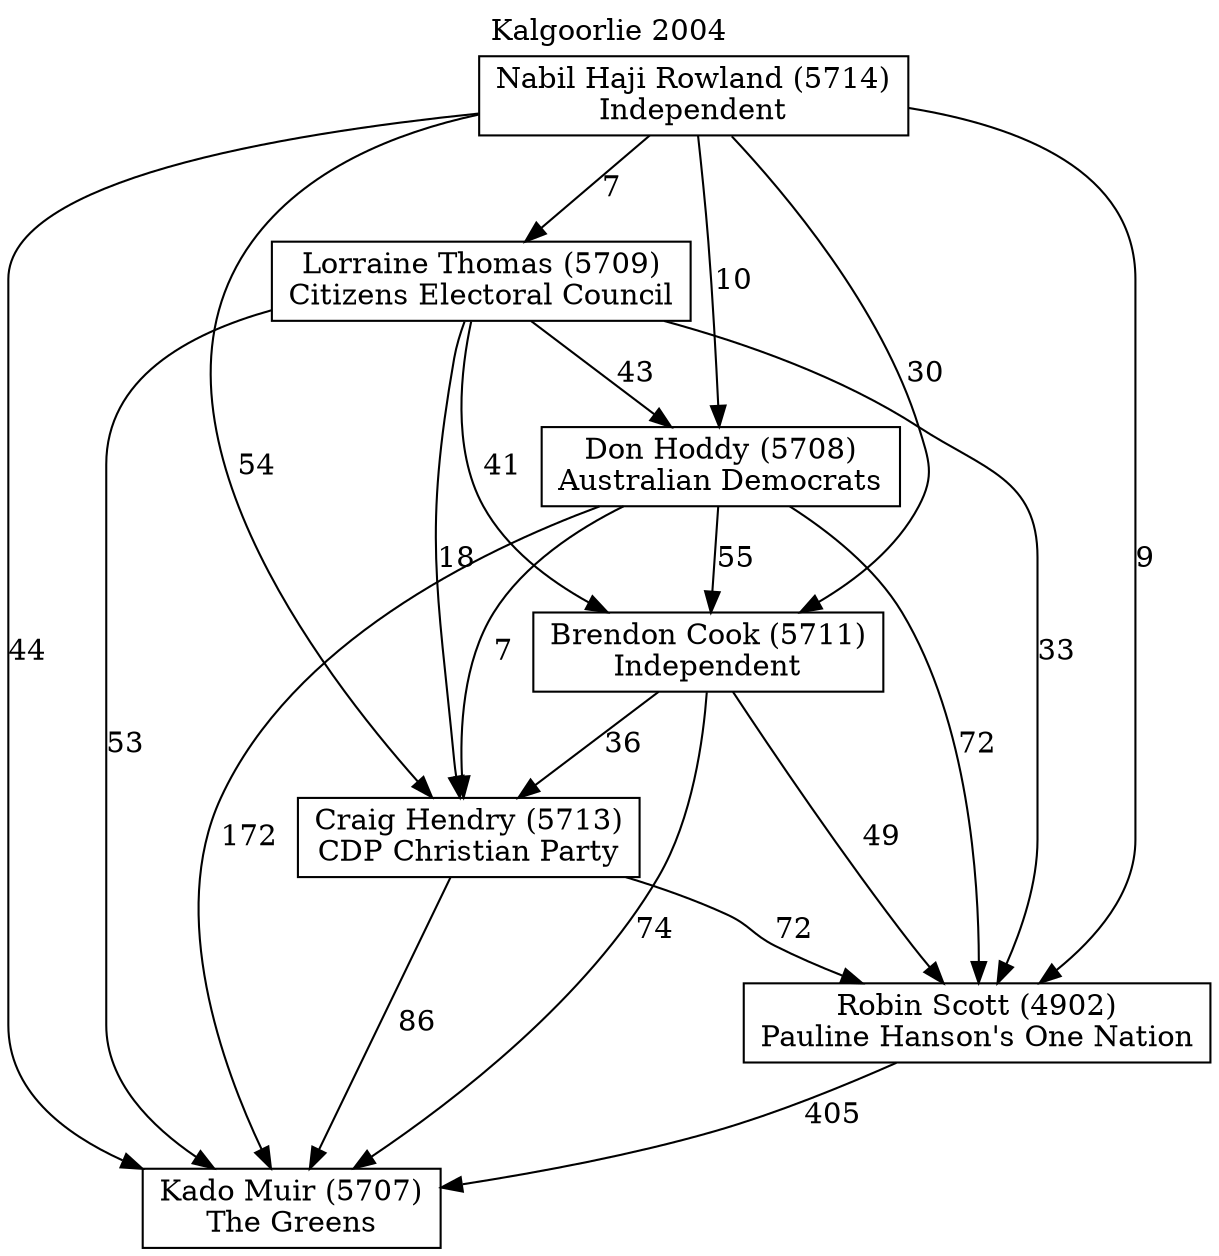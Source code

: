 // House preference flow
digraph "Kado Muir (5707)_Kalgoorlie_2004" {
	graph [label="Kalgoorlie 2004" labelloc=t mclimit=10]
	node [shape=box]
	"Brendon Cook (5711)" [label="Brendon Cook (5711)
Independent"]
	"Craig Hendry (5713)" [label="Craig Hendry (5713)
CDP Christian Party"]
	"Don Hoddy (5708)" [label="Don Hoddy (5708)
Australian Democrats"]
	"Kado Muir (5707)" [label="Kado Muir (5707)
The Greens"]
	"Lorraine Thomas (5709)" [label="Lorraine Thomas (5709)
Citizens Electoral Council"]
	"Nabil Haji Rowland (5714)" [label="Nabil Haji Rowland (5714)
Independent"]
	"Robin Scott (4902)" [label="Robin Scott (4902)
Pauline Hanson's One Nation"]
	"Brendon Cook (5711)" -> "Craig Hendry (5713)" [label=36]
	"Brendon Cook (5711)" -> "Kado Muir (5707)" [label=74]
	"Brendon Cook (5711)" -> "Robin Scott (4902)" [label=49]
	"Craig Hendry (5713)" -> "Kado Muir (5707)" [label=86]
	"Craig Hendry (5713)" -> "Robin Scott (4902)" [label=72]
	"Don Hoddy (5708)" -> "Brendon Cook (5711)" [label=55]
	"Don Hoddy (5708)" -> "Craig Hendry (5713)" [label=7]
	"Don Hoddy (5708)" -> "Kado Muir (5707)" [label=172]
	"Don Hoddy (5708)" -> "Robin Scott (4902)" [label=72]
	"Lorraine Thomas (5709)" -> "Brendon Cook (5711)" [label=41]
	"Lorraine Thomas (5709)" -> "Craig Hendry (5713)" [label=18]
	"Lorraine Thomas (5709)" -> "Don Hoddy (5708)" [label=43]
	"Lorraine Thomas (5709)" -> "Kado Muir (5707)" [label=53]
	"Lorraine Thomas (5709)" -> "Robin Scott (4902)" [label=33]
	"Nabil Haji Rowland (5714)" -> "Brendon Cook (5711)" [label=30]
	"Nabil Haji Rowland (5714)" -> "Craig Hendry (5713)" [label=54]
	"Nabil Haji Rowland (5714)" -> "Don Hoddy (5708)" [label=10]
	"Nabil Haji Rowland (5714)" -> "Kado Muir (5707)" [label=44]
	"Nabil Haji Rowland (5714)" -> "Lorraine Thomas (5709)" [label=7]
	"Nabil Haji Rowland (5714)" -> "Robin Scott (4902)" [label=9]
	"Robin Scott (4902)" -> "Kado Muir (5707)" [label=405]
}
